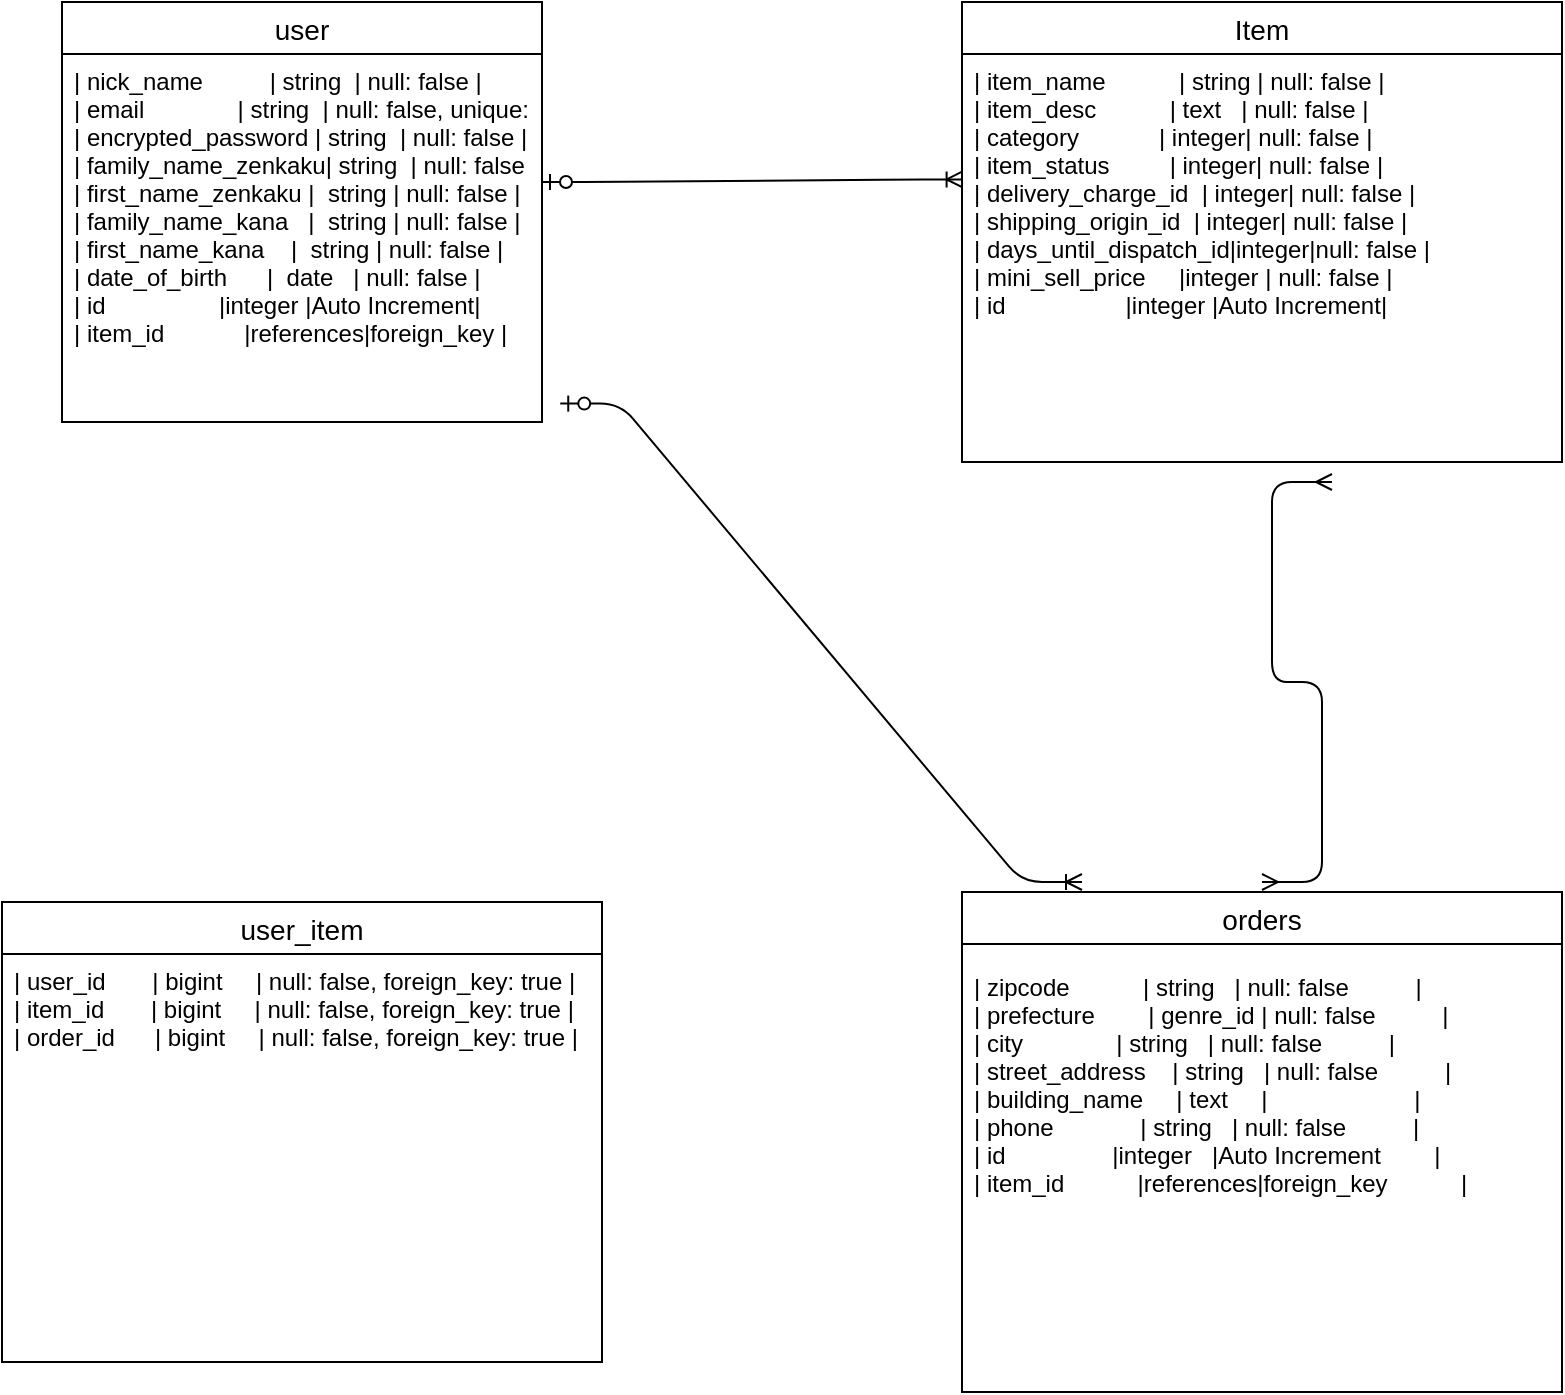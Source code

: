 <mxfile>
    <diagram id="fHEHaSDQHhRCbfdkMUWj" name="ページ1">
        <mxGraphModel dx="1912" dy="878" grid="1" gridSize="10" guides="1" tooltips="1" connect="1" arrows="1" fold="1" page="1" pageScale="1" pageWidth="827" pageHeight="1169" math="0" shadow="0">
            <root>
                <mxCell id="0"/>
                <mxCell id="1" parent="0"/>
                <mxCell id="2" value="user" style="swimlane;fontStyle=0;childLayout=stackLayout;horizontal=1;startSize=26;horizontalStack=0;resizeParent=1;resizeParentMax=0;resizeLast=0;collapsible=1;marginBottom=0;align=center;fontSize=14;" parent="1" vertex="1">
                    <mxGeometry x="70" y="130" width="240" height="210" as="geometry"/>
                </mxCell>
                <mxCell id="3" value="| nick_name          | string  | null: false |&#10;| email              | string  | null: false, unique: true |&#10;| encrypted_password | string  | null: false |&#10;| family_name_zenkaku| string  | null: false |&#10;| first_name_zenkaku |  string | null: false |&#10;| family_name_kana   |  string | null: false |&#10;| first_name_kana    |  string | null: false |&#10;| date_of_birth      |  date   | null: false |&#10;| id                 |integer |Auto Increment|&#10;| item_id            |references|foreign_key |&#10;" style="text;strokeColor=none;fillColor=none;spacingLeft=4;spacingRight=4;overflow=hidden;rotatable=0;points=[[0,0.5],[1,0.5]];portConstraint=eastwest;fontSize=12;" parent="2" vertex="1">
                    <mxGeometry y="26" width="240" height="184" as="geometry"/>
                </mxCell>
                <mxCell id="6" value="Item" style="swimlane;fontStyle=0;childLayout=stackLayout;horizontal=1;startSize=26;horizontalStack=0;resizeParent=1;resizeParentMax=0;resizeLast=0;collapsible=1;marginBottom=0;align=center;fontSize=14;" parent="1" vertex="1">
                    <mxGeometry x="520" y="130" width="300" height="230" as="geometry"/>
                </mxCell>
                <mxCell id="7" value="| item_name           | string | null: false |&#10;| item_desc           | text   | null: false |&#10;| category            | integer| null: false |&#10;| item_status         | integer| null: false |&#10;| delivery_charge_id  | integer| null: false |&#10;| shipping_origin_id  | integer| null: false |&#10;| days_until_dispatch_id|integer|null: false |&#10;| mini_sell_price     |integer | null: false |&#10;| id                  |integer |Auto Increment|&#10;" style="text;strokeColor=none;fillColor=none;spacingLeft=4;spacingRight=4;overflow=hidden;rotatable=0;points=[[0,0.5],[1,0.5]];portConstraint=eastwest;fontSize=12;" parent="6" vertex="1">
                    <mxGeometry y="26" width="300" height="204" as="geometry"/>
                </mxCell>
                <mxCell id="13" value="" style="edgeStyle=entityRelationEdgeStyle;fontSize=12;html=1;endArrow=ERoneToMany;startArrow=ERzeroToOne;entryX=0.001;entryY=1.091;entryDx=0;entryDy=0;entryPerimeter=0;" parent="1" edge="1">
                    <mxGeometry width="100" height="100" relative="1" as="geometry">
                        <mxPoint x="310" y="220" as="sourcePoint"/>
                        <mxPoint x="520.3" y="218.73" as="targetPoint"/>
                    </mxGeometry>
                </mxCell>
                <mxCell id="14" value="user_item" style="swimlane;fontStyle=0;childLayout=stackLayout;horizontal=1;startSize=26;horizontalStack=0;resizeParent=1;resizeParentMax=0;resizeLast=0;collapsible=1;marginBottom=0;align=center;fontSize=14;" parent="1" vertex="1">
                    <mxGeometry x="40" y="580" width="300" height="230" as="geometry"/>
                </mxCell>
                <mxCell id="16" value="| user_id       | bigint     | null: false, foreign_key: true |&#10;| item_id       | bigint     | null: false, foreign_key: true |&#10;| order_id      | bigint     | null: false, foreign_key: true |&#10;" style="text;strokeColor=none;fillColor=none;spacingLeft=4;spacingRight=4;overflow=hidden;rotatable=0;points=[[0,0.5],[1,0.5]];portConstraint=eastwest;fontSize=12;" parent="14" vertex="1">
                    <mxGeometry y="26" width="300" height="204" as="geometry"/>
                </mxCell>
                <mxCell id="22" value="orders" style="swimlane;fontStyle=0;childLayout=stackLayout;horizontal=1;startSize=26;horizontalStack=0;resizeParent=1;resizeParentMax=0;resizeLast=0;collapsible=1;marginBottom=0;align=center;fontSize=14;" parent="1" vertex="1">
                    <mxGeometry x="520" y="575" width="300" height="250" as="geometry"/>
                </mxCell>
                <mxCell id="23" value="| zipcode           | string   | null: false          |&#10;| prefecture        | genre_id | null: false          |&#10;| city              | string   | null: false          |&#10;| street_address    | string   | null: false          |&#10;| building_name     | text     |                      |&#10;| phone             | string   | null: false          |&#10;| id                |integer   |Auto Increment        |&#10;| item_id           |references|foreign_key           |&#10;" style="text;strokeColor=none;fillColor=none;spacingLeft=4;spacingRight=4;overflow=hidden;rotatable=0;points=[[0,0.5],[1,0.5]];portConstraint=eastwest;fontSize=12;" parent="1" vertex="1">
                    <mxGeometry x="520" y="609" width="280" height="204" as="geometry"/>
                </mxCell>
                <mxCell id="48" value="" style="edgeStyle=entityRelationEdgeStyle;fontSize=12;html=1;endArrow=ERoneToMany;startArrow=ERzeroToOne;exitX=1.038;exitY=0.95;exitDx=0;exitDy=0;exitPerimeter=0;" edge="1" parent="1" source="3">
                    <mxGeometry width="100" height="100" relative="1" as="geometry">
                        <mxPoint x="308" y="381.27" as="sourcePoint"/>
                        <mxPoint x="580" y="570" as="targetPoint"/>
                    </mxGeometry>
                </mxCell>
                <mxCell id="53" value="" style="edgeStyle=entityRelationEdgeStyle;fontSize=12;html=1;endArrow=ERmany;startArrow=ERmany;" edge="1" parent="1">
                    <mxGeometry width="100" height="100" relative="1" as="geometry">
                        <mxPoint x="670" y="570" as="sourcePoint"/>
                        <mxPoint x="705" y="370" as="targetPoint"/>
                    </mxGeometry>
                </mxCell>
            </root>
        </mxGraphModel>
    </diagram>
</mxfile>
